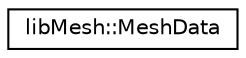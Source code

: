 digraph "Graphical Class Hierarchy"
{
  edge [fontname="Helvetica",fontsize="10",labelfontname="Helvetica",labelfontsize="10"];
  node [fontname="Helvetica",fontsize="10",shape=record];
  rankdir="LR";
  Node1 [label="libMesh::MeshData",height=0.2,width=0.4,color="black", fillcolor="white", style="filled",URL="$classlibMesh_1_1MeshData.html"];
}
